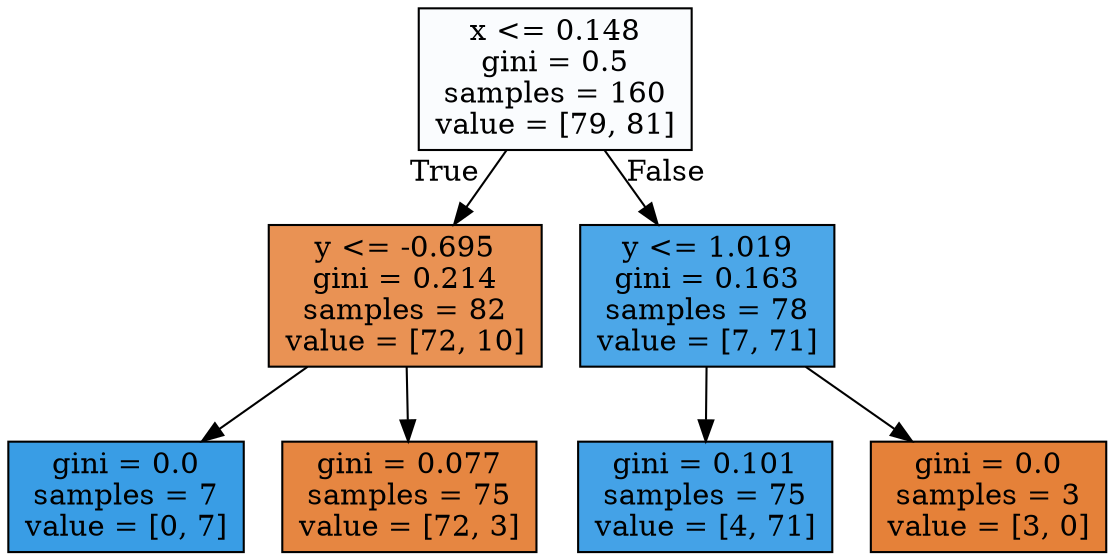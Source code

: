 digraph Tree {
node [shape=box, style="filled", color="black"] ;
0 [label="x <= 0.148\ngini = 0.5\nsamples = 160\nvalue = [79, 81]", fillcolor="#399de506"] ;
1 [label="y <= -0.695\ngini = 0.214\nsamples = 82\nvalue = [72, 10]", fillcolor="#e58139dc"] ;
0 -> 1 [labeldistance=2.5, labelangle=45, headlabel="True"] ;
2 [label="gini = 0.0\nsamples = 7\nvalue = [0, 7]", fillcolor="#399de5ff"] ;
1 -> 2 ;
3 [label="gini = 0.077\nsamples = 75\nvalue = [72, 3]", fillcolor="#e58139f4"] ;
1 -> 3 ;
4 [label="y <= 1.019\ngini = 0.163\nsamples = 78\nvalue = [7, 71]", fillcolor="#399de5e6"] ;
0 -> 4 [labeldistance=2.5, labelangle=-45, headlabel="False"] ;
5 [label="gini = 0.101\nsamples = 75\nvalue = [4, 71]", fillcolor="#399de5f1"] ;
4 -> 5 ;
6 [label="gini = 0.0\nsamples = 3\nvalue = [3, 0]", fillcolor="#e58139ff"] ;
4 -> 6 ;
}
